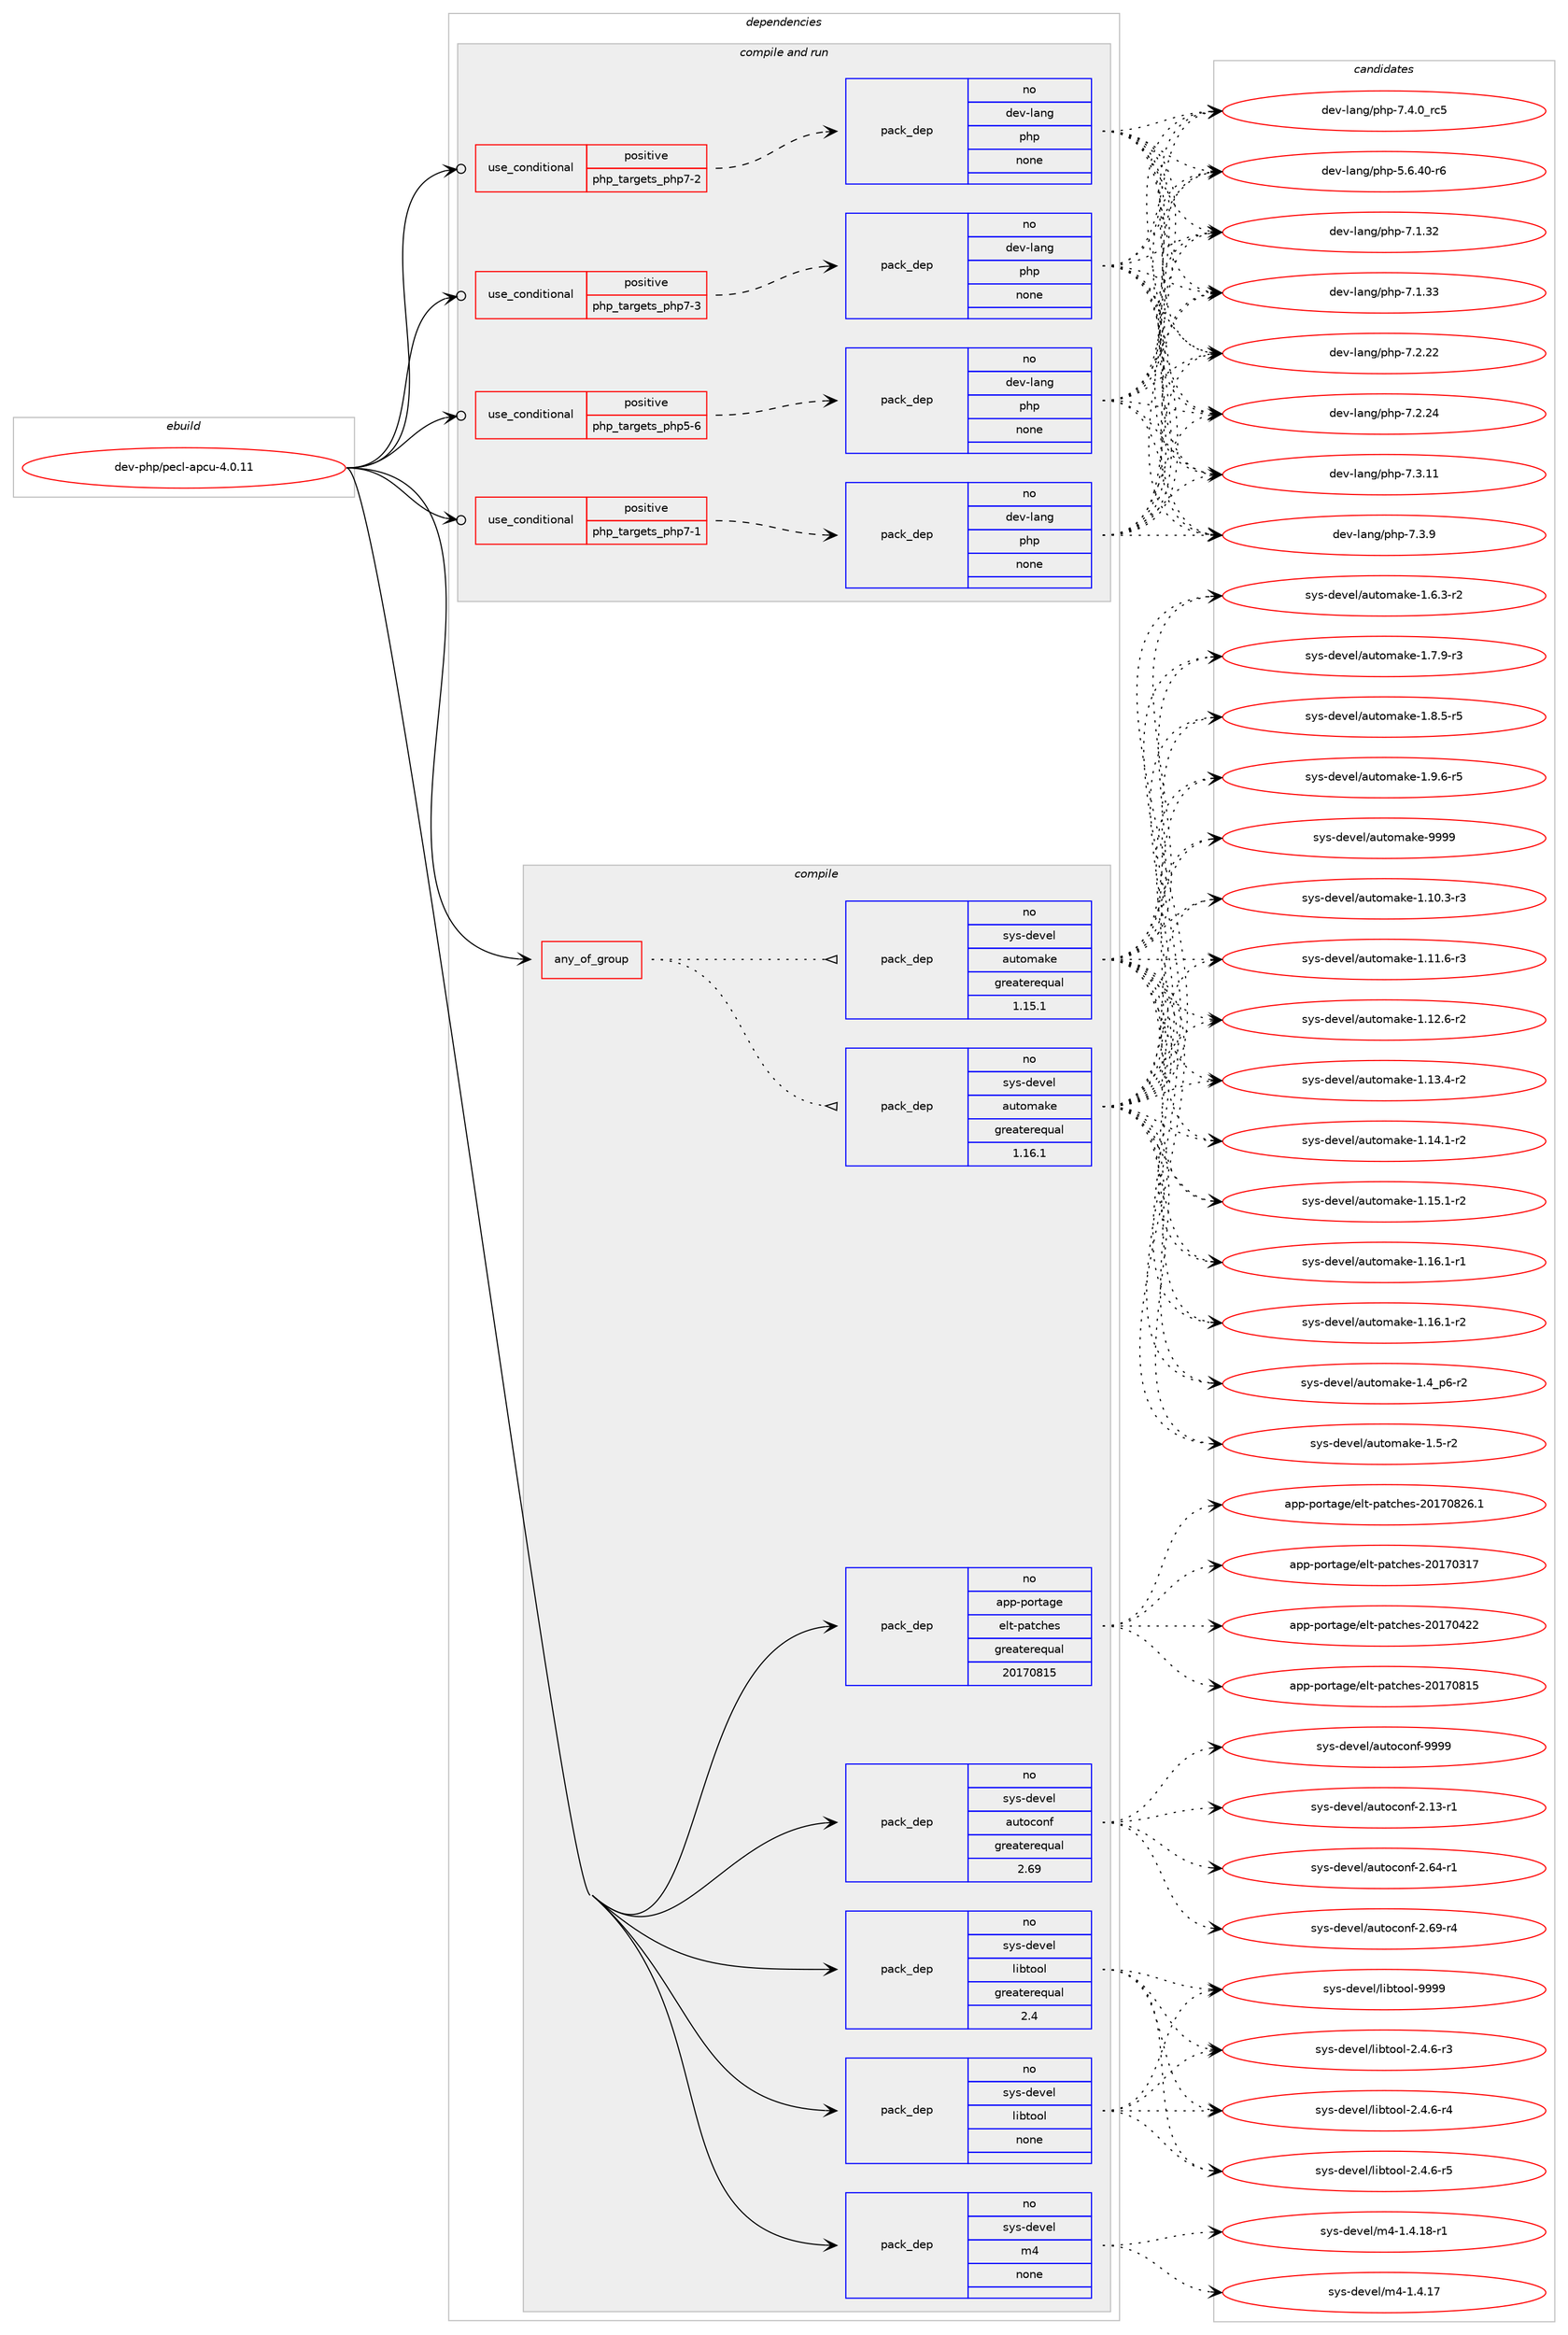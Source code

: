 digraph prolog {

# *************
# Graph options
# *************

newrank=true;
concentrate=true;
compound=true;
graph [rankdir=LR,fontname=Helvetica,fontsize=10,ranksep=1.5];#, ranksep=2.5, nodesep=0.2];
edge  [arrowhead=vee];
node  [fontname=Helvetica,fontsize=10];

# **********
# The ebuild
# **********

subgraph cluster_leftcol {
color=gray;
rank=same;
label=<<i>ebuild</i>>;
id [label="dev-php/pecl-apcu-4.0.11", color=red, width=4, href="../dev-php/pecl-apcu-4.0.11.svg"];
}

# ****************
# The dependencies
# ****************

subgraph cluster_midcol {
color=gray;
label=<<i>dependencies</i>>;
subgraph cluster_compile {
fillcolor="#eeeeee";
style=filled;
label=<<i>compile</i>>;
subgraph any11310 {
dependency589622 [label=<<TABLE BORDER="0" CELLBORDER="1" CELLSPACING="0" CELLPADDING="4"><TR><TD CELLPADDING="10">any_of_group</TD></TR></TABLE>>, shape=none, color=red];subgraph pack443162 {
dependency589623 [label=<<TABLE BORDER="0" CELLBORDER="1" CELLSPACING="0" CELLPADDING="4" WIDTH="220"><TR><TD ROWSPAN="6" CELLPADDING="30">pack_dep</TD></TR><TR><TD WIDTH="110">no</TD></TR><TR><TD>sys-devel</TD></TR><TR><TD>automake</TD></TR><TR><TD>greaterequal</TD></TR><TR><TD>1.16.1</TD></TR></TABLE>>, shape=none, color=blue];
}
dependency589622:e -> dependency589623:w [weight=20,style="dotted",arrowhead="oinv"];
subgraph pack443163 {
dependency589624 [label=<<TABLE BORDER="0" CELLBORDER="1" CELLSPACING="0" CELLPADDING="4" WIDTH="220"><TR><TD ROWSPAN="6" CELLPADDING="30">pack_dep</TD></TR><TR><TD WIDTH="110">no</TD></TR><TR><TD>sys-devel</TD></TR><TR><TD>automake</TD></TR><TR><TD>greaterequal</TD></TR><TR><TD>1.15.1</TD></TR></TABLE>>, shape=none, color=blue];
}
dependency589622:e -> dependency589624:w [weight=20,style="dotted",arrowhead="oinv"];
}
id:e -> dependency589622:w [weight=20,style="solid",arrowhead="vee"];
subgraph pack443164 {
dependency589625 [label=<<TABLE BORDER="0" CELLBORDER="1" CELLSPACING="0" CELLPADDING="4" WIDTH="220"><TR><TD ROWSPAN="6" CELLPADDING="30">pack_dep</TD></TR><TR><TD WIDTH="110">no</TD></TR><TR><TD>app-portage</TD></TR><TR><TD>elt-patches</TD></TR><TR><TD>greaterequal</TD></TR><TR><TD>20170815</TD></TR></TABLE>>, shape=none, color=blue];
}
id:e -> dependency589625:w [weight=20,style="solid",arrowhead="vee"];
subgraph pack443165 {
dependency589626 [label=<<TABLE BORDER="0" CELLBORDER="1" CELLSPACING="0" CELLPADDING="4" WIDTH="220"><TR><TD ROWSPAN="6" CELLPADDING="30">pack_dep</TD></TR><TR><TD WIDTH="110">no</TD></TR><TR><TD>sys-devel</TD></TR><TR><TD>autoconf</TD></TR><TR><TD>greaterequal</TD></TR><TR><TD>2.69</TD></TR></TABLE>>, shape=none, color=blue];
}
id:e -> dependency589626:w [weight=20,style="solid",arrowhead="vee"];
subgraph pack443166 {
dependency589627 [label=<<TABLE BORDER="0" CELLBORDER="1" CELLSPACING="0" CELLPADDING="4" WIDTH="220"><TR><TD ROWSPAN="6" CELLPADDING="30">pack_dep</TD></TR><TR><TD WIDTH="110">no</TD></TR><TR><TD>sys-devel</TD></TR><TR><TD>libtool</TD></TR><TR><TD>greaterequal</TD></TR><TR><TD>2.4</TD></TR></TABLE>>, shape=none, color=blue];
}
id:e -> dependency589627:w [weight=20,style="solid",arrowhead="vee"];
subgraph pack443167 {
dependency589628 [label=<<TABLE BORDER="0" CELLBORDER="1" CELLSPACING="0" CELLPADDING="4" WIDTH="220"><TR><TD ROWSPAN="6" CELLPADDING="30">pack_dep</TD></TR><TR><TD WIDTH="110">no</TD></TR><TR><TD>sys-devel</TD></TR><TR><TD>libtool</TD></TR><TR><TD>none</TD></TR><TR><TD></TD></TR></TABLE>>, shape=none, color=blue];
}
id:e -> dependency589628:w [weight=20,style="solid",arrowhead="vee"];
subgraph pack443168 {
dependency589629 [label=<<TABLE BORDER="0" CELLBORDER="1" CELLSPACING="0" CELLPADDING="4" WIDTH="220"><TR><TD ROWSPAN="6" CELLPADDING="30">pack_dep</TD></TR><TR><TD WIDTH="110">no</TD></TR><TR><TD>sys-devel</TD></TR><TR><TD>m4</TD></TR><TR><TD>none</TD></TR><TR><TD></TD></TR></TABLE>>, shape=none, color=blue];
}
id:e -> dependency589629:w [weight=20,style="solid",arrowhead="vee"];
}
subgraph cluster_compileandrun {
fillcolor="#eeeeee";
style=filled;
label=<<i>compile and run</i>>;
subgraph cond134785 {
dependency589630 [label=<<TABLE BORDER="0" CELLBORDER="1" CELLSPACING="0" CELLPADDING="4"><TR><TD ROWSPAN="3" CELLPADDING="10">use_conditional</TD></TR><TR><TD>positive</TD></TR><TR><TD>php_targets_php5-6</TD></TR></TABLE>>, shape=none, color=red];
subgraph pack443169 {
dependency589631 [label=<<TABLE BORDER="0" CELLBORDER="1" CELLSPACING="0" CELLPADDING="4" WIDTH="220"><TR><TD ROWSPAN="6" CELLPADDING="30">pack_dep</TD></TR><TR><TD WIDTH="110">no</TD></TR><TR><TD>dev-lang</TD></TR><TR><TD>php</TD></TR><TR><TD>none</TD></TR><TR><TD></TD></TR></TABLE>>, shape=none, color=blue];
}
dependency589630:e -> dependency589631:w [weight=20,style="dashed",arrowhead="vee"];
}
id:e -> dependency589630:w [weight=20,style="solid",arrowhead="odotvee"];
subgraph cond134786 {
dependency589632 [label=<<TABLE BORDER="0" CELLBORDER="1" CELLSPACING="0" CELLPADDING="4"><TR><TD ROWSPAN="3" CELLPADDING="10">use_conditional</TD></TR><TR><TD>positive</TD></TR><TR><TD>php_targets_php7-1</TD></TR></TABLE>>, shape=none, color=red];
subgraph pack443170 {
dependency589633 [label=<<TABLE BORDER="0" CELLBORDER="1" CELLSPACING="0" CELLPADDING="4" WIDTH="220"><TR><TD ROWSPAN="6" CELLPADDING="30">pack_dep</TD></TR><TR><TD WIDTH="110">no</TD></TR><TR><TD>dev-lang</TD></TR><TR><TD>php</TD></TR><TR><TD>none</TD></TR><TR><TD></TD></TR></TABLE>>, shape=none, color=blue];
}
dependency589632:e -> dependency589633:w [weight=20,style="dashed",arrowhead="vee"];
}
id:e -> dependency589632:w [weight=20,style="solid",arrowhead="odotvee"];
subgraph cond134787 {
dependency589634 [label=<<TABLE BORDER="0" CELLBORDER="1" CELLSPACING="0" CELLPADDING="4"><TR><TD ROWSPAN="3" CELLPADDING="10">use_conditional</TD></TR><TR><TD>positive</TD></TR><TR><TD>php_targets_php7-2</TD></TR></TABLE>>, shape=none, color=red];
subgraph pack443171 {
dependency589635 [label=<<TABLE BORDER="0" CELLBORDER="1" CELLSPACING="0" CELLPADDING="4" WIDTH="220"><TR><TD ROWSPAN="6" CELLPADDING="30">pack_dep</TD></TR><TR><TD WIDTH="110">no</TD></TR><TR><TD>dev-lang</TD></TR><TR><TD>php</TD></TR><TR><TD>none</TD></TR><TR><TD></TD></TR></TABLE>>, shape=none, color=blue];
}
dependency589634:e -> dependency589635:w [weight=20,style="dashed",arrowhead="vee"];
}
id:e -> dependency589634:w [weight=20,style="solid",arrowhead="odotvee"];
subgraph cond134788 {
dependency589636 [label=<<TABLE BORDER="0" CELLBORDER="1" CELLSPACING="0" CELLPADDING="4"><TR><TD ROWSPAN="3" CELLPADDING="10">use_conditional</TD></TR><TR><TD>positive</TD></TR><TR><TD>php_targets_php7-3</TD></TR></TABLE>>, shape=none, color=red];
subgraph pack443172 {
dependency589637 [label=<<TABLE BORDER="0" CELLBORDER="1" CELLSPACING="0" CELLPADDING="4" WIDTH="220"><TR><TD ROWSPAN="6" CELLPADDING="30">pack_dep</TD></TR><TR><TD WIDTH="110">no</TD></TR><TR><TD>dev-lang</TD></TR><TR><TD>php</TD></TR><TR><TD>none</TD></TR><TR><TD></TD></TR></TABLE>>, shape=none, color=blue];
}
dependency589636:e -> dependency589637:w [weight=20,style="dashed",arrowhead="vee"];
}
id:e -> dependency589636:w [weight=20,style="solid",arrowhead="odotvee"];
}
subgraph cluster_run {
fillcolor="#eeeeee";
style=filled;
label=<<i>run</i>>;
}
}

# **************
# The candidates
# **************

subgraph cluster_choices {
rank=same;
color=gray;
label=<<i>candidates</i>>;

subgraph choice443162 {
color=black;
nodesep=1;
choice11512111545100101118101108479711711611110997107101454946494846514511451 [label="sys-devel/automake-1.10.3-r3", color=red, width=4,href="../sys-devel/automake-1.10.3-r3.svg"];
choice11512111545100101118101108479711711611110997107101454946494946544511451 [label="sys-devel/automake-1.11.6-r3", color=red, width=4,href="../sys-devel/automake-1.11.6-r3.svg"];
choice11512111545100101118101108479711711611110997107101454946495046544511450 [label="sys-devel/automake-1.12.6-r2", color=red, width=4,href="../sys-devel/automake-1.12.6-r2.svg"];
choice11512111545100101118101108479711711611110997107101454946495146524511450 [label="sys-devel/automake-1.13.4-r2", color=red, width=4,href="../sys-devel/automake-1.13.4-r2.svg"];
choice11512111545100101118101108479711711611110997107101454946495246494511450 [label="sys-devel/automake-1.14.1-r2", color=red, width=4,href="../sys-devel/automake-1.14.1-r2.svg"];
choice11512111545100101118101108479711711611110997107101454946495346494511450 [label="sys-devel/automake-1.15.1-r2", color=red, width=4,href="../sys-devel/automake-1.15.1-r2.svg"];
choice11512111545100101118101108479711711611110997107101454946495446494511449 [label="sys-devel/automake-1.16.1-r1", color=red, width=4,href="../sys-devel/automake-1.16.1-r1.svg"];
choice11512111545100101118101108479711711611110997107101454946495446494511450 [label="sys-devel/automake-1.16.1-r2", color=red, width=4,href="../sys-devel/automake-1.16.1-r2.svg"];
choice115121115451001011181011084797117116111109971071014549465295112544511450 [label="sys-devel/automake-1.4_p6-r2", color=red, width=4,href="../sys-devel/automake-1.4_p6-r2.svg"];
choice11512111545100101118101108479711711611110997107101454946534511450 [label="sys-devel/automake-1.5-r2", color=red, width=4,href="../sys-devel/automake-1.5-r2.svg"];
choice115121115451001011181011084797117116111109971071014549465446514511450 [label="sys-devel/automake-1.6.3-r2", color=red, width=4,href="../sys-devel/automake-1.6.3-r2.svg"];
choice115121115451001011181011084797117116111109971071014549465546574511451 [label="sys-devel/automake-1.7.9-r3", color=red, width=4,href="../sys-devel/automake-1.7.9-r3.svg"];
choice115121115451001011181011084797117116111109971071014549465646534511453 [label="sys-devel/automake-1.8.5-r5", color=red, width=4,href="../sys-devel/automake-1.8.5-r5.svg"];
choice115121115451001011181011084797117116111109971071014549465746544511453 [label="sys-devel/automake-1.9.6-r5", color=red, width=4,href="../sys-devel/automake-1.9.6-r5.svg"];
choice115121115451001011181011084797117116111109971071014557575757 [label="sys-devel/automake-9999", color=red, width=4,href="../sys-devel/automake-9999.svg"];
dependency589623:e -> choice11512111545100101118101108479711711611110997107101454946494846514511451:w [style=dotted,weight="100"];
dependency589623:e -> choice11512111545100101118101108479711711611110997107101454946494946544511451:w [style=dotted,weight="100"];
dependency589623:e -> choice11512111545100101118101108479711711611110997107101454946495046544511450:w [style=dotted,weight="100"];
dependency589623:e -> choice11512111545100101118101108479711711611110997107101454946495146524511450:w [style=dotted,weight="100"];
dependency589623:e -> choice11512111545100101118101108479711711611110997107101454946495246494511450:w [style=dotted,weight="100"];
dependency589623:e -> choice11512111545100101118101108479711711611110997107101454946495346494511450:w [style=dotted,weight="100"];
dependency589623:e -> choice11512111545100101118101108479711711611110997107101454946495446494511449:w [style=dotted,weight="100"];
dependency589623:e -> choice11512111545100101118101108479711711611110997107101454946495446494511450:w [style=dotted,weight="100"];
dependency589623:e -> choice115121115451001011181011084797117116111109971071014549465295112544511450:w [style=dotted,weight="100"];
dependency589623:e -> choice11512111545100101118101108479711711611110997107101454946534511450:w [style=dotted,weight="100"];
dependency589623:e -> choice115121115451001011181011084797117116111109971071014549465446514511450:w [style=dotted,weight="100"];
dependency589623:e -> choice115121115451001011181011084797117116111109971071014549465546574511451:w [style=dotted,weight="100"];
dependency589623:e -> choice115121115451001011181011084797117116111109971071014549465646534511453:w [style=dotted,weight="100"];
dependency589623:e -> choice115121115451001011181011084797117116111109971071014549465746544511453:w [style=dotted,weight="100"];
dependency589623:e -> choice115121115451001011181011084797117116111109971071014557575757:w [style=dotted,weight="100"];
}
subgraph choice443163 {
color=black;
nodesep=1;
choice11512111545100101118101108479711711611110997107101454946494846514511451 [label="sys-devel/automake-1.10.3-r3", color=red, width=4,href="../sys-devel/automake-1.10.3-r3.svg"];
choice11512111545100101118101108479711711611110997107101454946494946544511451 [label="sys-devel/automake-1.11.6-r3", color=red, width=4,href="../sys-devel/automake-1.11.6-r3.svg"];
choice11512111545100101118101108479711711611110997107101454946495046544511450 [label="sys-devel/automake-1.12.6-r2", color=red, width=4,href="../sys-devel/automake-1.12.6-r2.svg"];
choice11512111545100101118101108479711711611110997107101454946495146524511450 [label="sys-devel/automake-1.13.4-r2", color=red, width=4,href="../sys-devel/automake-1.13.4-r2.svg"];
choice11512111545100101118101108479711711611110997107101454946495246494511450 [label="sys-devel/automake-1.14.1-r2", color=red, width=4,href="../sys-devel/automake-1.14.1-r2.svg"];
choice11512111545100101118101108479711711611110997107101454946495346494511450 [label="sys-devel/automake-1.15.1-r2", color=red, width=4,href="../sys-devel/automake-1.15.1-r2.svg"];
choice11512111545100101118101108479711711611110997107101454946495446494511449 [label="sys-devel/automake-1.16.1-r1", color=red, width=4,href="../sys-devel/automake-1.16.1-r1.svg"];
choice11512111545100101118101108479711711611110997107101454946495446494511450 [label="sys-devel/automake-1.16.1-r2", color=red, width=4,href="../sys-devel/automake-1.16.1-r2.svg"];
choice115121115451001011181011084797117116111109971071014549465295112544511450 [label="sys-devel/automake-1.4_p6-r2", color=red, width=4,href="../sys-devel/automake-1.4_p6-r2.svg"];
choice11512111545100101118101108479711711611110997107101454946534511450 [label="sys-devel/automake-1.5-r2", color=red, width=4,href="../sys-devel/automake-1.5-r2.svg"];
choice115121115451001011181011084797117116111109971071014549465446514511450 [label="sys-devel/automake-1.6.3-r2", color=red, width=4,href="../sys-devel/automake-1.6.3-r2.svg"];
choice115121115451001011181011084797117116111109971071014549465546574511451 [label="sys-devel/automake-1.7.9-r3", color=red, width=4,href="../sys-devel/automake-1.7.9-r3.svg"];
choice115121115451001011181011084797117116111109971071014549465646534511453 [label="sys-devel/automake-1.8.5-r5", color=red, width=4,href="../sys-devel/automake-1.8.5-r5.svg"];
choice115121115451001011181011084797117116111109971071014549465746544511453 [label="sys-devel/automake-1.9.6-r5", color=red, width=4,href="../sys-devel/automake-1.9.6-r5.svg"];
choice115121115451001011181011084797117116111109971071014557575757 [label="sys-devel/automake-9999", color=red, width=4,href="../sys-devel/automake-9999.svg"];
dependency589624:e -> choice11512111545100101118101108479711711611110997107101454946494846514511451:w [style=dotted,weight="100"];
dependency589624:e -> choice11512111545100101118101108479711711611110997107101454946494946544511451:w [style=dotted,weight="100"];
dependency589624:e -> choice11512111545100101118101108479711711611110997107101454946495046544511450:w [style=dotted,weight="100"];
dependency589624:e -> choice11512111545100101118101108479711711611110997107101454946495146524511450:w [style=dotted,weight="100"];
dependency589624:e -> choice11512111545100101118101108479711711611110997107101454946495246494511450:w [style=dotted,weight="100"];
dependency589624:e -> choice11512111545100101118101108479711711611110997107101454946495346494511450:w [style=dotted,weight="100"];
dependency589624:e -> choice11512111545100101118101108479711711611110997107101454946495446494511449:w [style=dotted,weight="100"];
dependency589624:e -> choice11512111545100101118101108479711711611110997107101454946495446494511450:w [style=dotted,weight="100"];
dependency589624:e -> choice115121115451001011181011084797117116111109971071014549465295112544511450:w [style=dotted,weight="100"];
dependency589624:e -> choice11512111545100101118101108479711711611110997107101454946534511450:w [style=dotted,weight="100"];
dependency589624:e -> choice115121115451001011181011084797117116111109971071014549465446514511450:w [style=dotted,weight="100"];
dependency589624:e -> choice115121115451001011181011084797117116111109971071014549465546574511451:w [style=dotted,weight="100"];
dependency589624:e -> choice115121115451001011181011084797117116111109971071014549465646534511453:w [style=dotted,weight="100"];
dependency589624:e -> choice115121115451001011181011084797117116111109971071014549465746544511453:w [style=dotted,weight="100"];
dependency589624:e -> choice115121115451001011181011084797117116111109971071014557575757:w [style=dotted,weight="100"];
}
subgraph choice443164 {
color=black;
nodesep=1;
choice97112112451121111141169710310147101108116451129711699104101115455048495548514955 [label="app-portage/elt-patches-20170317", color=red, width=4,href="../app-portage/elt-patches-20170317.svg"];
choice97112112451121111141169710310147101108116451129711699104101115455048495548525050 [label="app-portage/elt-patches-20170422", color=red, width=4,href="../app-portage/elt-patches-20170422.svg"];
choice97112112451121111141169710310147101108116451129711699104101115455048495548564953 [label="app-portage/elt-patches-20170815", color=red, width=4,href="../app-portage/elt-patches-20170815.svg"];
choice971121124511211111411697103101471011081164511297116991041011154550484955485650544649 [label="app-portage/elt-patches-20170826.1", color=red, width=4,href="../app-portage/elt-patches-20170826.1.svg"];
dependency589625:e -> choice97112112451121111141169710310147101108116451129711699104101115455048495548514955:w [style=dotted,weight="100"];
dependency589625:e -> choice97112112451121111141169710310147101108116451129711699104101115455048495548525050:w [style=dotted,weight="100"];
dependency589625:e -> choice97112112451121111141169710310147101108116451129711699104101115455048495548564953:w [style=dotted,weight="100"];
dependency589625:e -> choice971121124511211111411697103101471011081164511297116991041011154550484955485650544649:w [style=dotted,weight="100"];
}
subgraph choice443165 {
color=black;
nodesep=1;
choice1151211154510010111810110847971171161119911111010245504649514511449 [label="sys-devel/autoconf-2.13-r1", color=red, width=4,href="../sys-devel/autoconf-2.13-r1.svg"];
choice1151211154510010111810110847971171161119911111010245504654524511449 [label="sys-devel/autoconf-2.64-r1", color=red, width=4,href="../sys-devel/autoconf-2.64-r1.svg"];
choice1151211154510010111810110847971171161119911111010245504654574511452 [label="sys-devel/autoconf-2.69-r4", color=red, width=4,href="../sys-devel/autoconf-2.69-r4.svg"];
choice115121115451001011181011084797117116111991111101024557575757 [label="sys-devel/autoconf-9999", color=red, width=4,href="../sys-devel/autoconf-9999.svg"];
dependency589626:e -> choice1151211154510010111810110847971171161119911111010245504649514511449:w [style=dotted,weight="100"];
dependency589626:e -> choice1151211154510010111810110847971171161119911111010245504654524511449:w [style=dotted,weight="100"];
dependency589626:e -> choice1151211154510010111810110847971171161119911111010245504654574511452:w [style=dotted,weight="100"];
dependency589626:e -> choice115121115451001011181011084797117116111991111101024557575757:w [style=dotted,weight="100"];
}
subgraph choice443166 {
color=black;
nodesep=1;
choice1151211154510010111810110847108105981161111111084550465246544511451 [label="sys-devel/libtool-2.4.6-r3", color=red, width=4,href="../sys-devel/libtool-2.4.6-r3.svg"];
choice1151211154510010111810110847108105981161111111084550465246544511452 [label="sys-devel/libtool-2.4.6-r4", color=red, width=4,href="../sys-devel/libtool-2.4.6-r4.svg"];
choice1151211154510010111810110847108105981161111111084550465246544511453 [label="sys-devel/libtool-2.4.6-r5", color=red, width=4,href="../sys-devel/libtool-2.4.6-r5.svg"];
choice1151211154510010111810110847108105981161111111084557575757 [label="sys-devel/libtool-9999", color=red, width=4,href="../sys-devel/libtool-9999.svg"];
dependency589627:e -> choice1151211154510010111810110847108105981161111111084550465246544511451:w [style=dotted,weight="100"];
dependency589627:e -> choice1151211154510010111810110847108105981161111111084550465246544511452:w [style=dotted,weight="100"];
dependency589627:e -> choice1151211154510010111810110847108105981161111111084550465246544511453:w [style=dotted,weight="100"];
dependency589627:e -> choice1151211154510010111810110847108105981161111111084557575757:w [style=dotted,weight="100"];
}
subgraph choice443167 {
color=black;
nodesep=1;
choice1151211154510010111810110847108105981161111111084550465246544511451 [label="sys-devel/libtool-2.4.6-r3", color=red, width=4,href="../sys-devel/libtool-2.4.6-r3.svg"];
choice1151211154510010111810110847108105981161111111084550465246544511452 [label="sys-devel/libtool-2.4.6-r4", color=red, width=4,href="../sys-devel/libtool-2.4.6-r4.svg"];
choice1151211154510010111810110847108105981161111111084550465246544511453 [label="sys-devel/libtool-2.4.6-r5", color=red, width=4,href="../sys-devel/libtool-2.4.6-r5.svg"];
choice1151211154510010111810110847108105981161111111084557575757 [label="sys-devel/libtool-9999", color=red, width=4,href="../sys-devel/libtool-9999.svg"];
dependency589628:e -> choice1151211154510010111810110847108105981161111111084550465246544511451:w [style=dotted,weight="100"];
dependency589628:e -> choice1151211154510010111810110847108105981161111111084550465246544511452:w [style=dotted,weight="100"];
dependency589628:e -> choice1151211154510010111810110847108105981161111111084550465246544511453:w [style=dotted,weight="100"];
dependency589628:e -> choice1151211154510010111810110847108105981161111111084557575757:w [style=dotted,weight="100"];
}
subgraph choice443168 {
color=black;
nodesep=1;
choice11512111545100101118101108471095245494652464955 [label="sys-devel/m4-1.4.17", color=red, width=4,href="../sys-devel/m4-1.4.17.svg"];
choice115121115451001011181011084710952454946524649564511449 [label="sys-devel/m4-1.4.18-r1", color=red, width=4,href="../sys-devel/m4-1.4.18-r1.svg"];
dependency589629:e -> choice11512111545100101118101108471095245494652464955:w [style=dotted,weight="100"];
dependency589629:e -> choice115121115451001011181011084710952454946524649564511449:w [style=dotted,weight="100"];
}
subgraph choice443169 {
color=black;
nodesep=1;
choice100101118451089711010347112104112455346544652484511454 [label="dev-lang/php-5.6.40-r6", color=red, width=4,href="../dev-lang/php-5.6.40-r6.svg"];
choice10010111845108971101034711210411245554649465150 [label="dev-lang/php-7.1.32", color=red, width=4,href="../dev-lang/php-7.1.32.svg"];
choice10010111845108971101034711210411245554649465151 [label="dev-lang/php-7.1.33", color=red, width=4,href="../dev-lang/php-7.1.33.svg"];
choice10010111845108971101034711210411245554650465050 [label="dev-lang/php-7.2.22", color=red, width=4,href="../dev-lang/php-7.2.22.svg"];
choice10010111845108971101034711210411245554650465052 [label="dev-lang/php-7.2.24", color=red, width=4,href="../dev-lang/php-7.2.24.svg"];
choice10010111845108971101034711210411245554651464949 [label="dev-lang/php-7.3.11", color=red, width=4,href="../dev-lang/php-7.3.11.svg"];
choice100101118451089711010347112104112455546514657 [label="dev-lang/php-7.3.9", color=red, width=4,href="../dev-lang/php-7.3.9.svg"];
choice100101118451089711010347112104112455546524648951149953 [label="dev-lang/php-7.4.0_rc5", color=red, width=4,href="../dev-lang/php-7.4.0_rc5.svg"];
dependency589631:e -> choice100101118451089711010347112104112455346544652484511454:w [style=dotted,weight="100"];
dependency589631:e -> choice10010111845108971101034711210411245554649465150:w [style=dotted,weight="100"];
dependency589631:e -> choice10010111845108971101034711210411245554649465151:w [style=dotted,weight="100"];
dependency589631:e -> choice10010111845108971101034711210411245554650465050:w [style=dotted,weight="100"];
dependency589631:e -> choice10010111845108971101034711210411245554650465052:w [style=dotted,weight="100"];
dependency589631:e -> choice10010111845108971101034711210411245554651464949:w [style=dotted,weight="100"];
dependency589631:e -> choice100101118451089711010347112104112455546514657:w [style=dotted,weight="100"];
dependency589631:e -> choice100101118451089711010347112104112455546524648951149953:w [style=dotted,weight="100"];
}
subgraph choice443170 {
color=black;
nodesep=1;
choice100101118451089711010347112104112455346544652484511454 [label="dev-lang/php-5.6.40-r6", color=red, width=4,href="../dev-lang/php-5.6.40-r6.svg"];
choice10010111845108971101034711210411245554649465150 [label="dev-lang/php-7.1.32", color=red, width=4,href="../dev-lang/php-7.1.32.svg"];
choice10010111845108971101034711210411245554649465151 [label="dev-lang/php-7.1.33", color=red, width=4,href="../dev-lang/php-7.1.33.svg"];
choice10010111845108971101034711210411245554650465050 [label="dev-lang/php-7.2.22", color=red, width=4,href="../dev-lang/php-7.2.22.svg"];
choice10010111845108971101034711210411245554650465052 [label="dev-lang/php-7.2.24", color=red, width=4,href="../dev-lang/php-7.2.24.svg"];
choice10010111845108971101034711210411245554651464949 [label="dev-lang/php-7.3.11", color=red, width=4,href="../dev-lang/php-7.3.11.svg"];
choice100101118451089711010347112104112455546514657 [label="dev-lang/php-7.3.9", color=red, width=4,href="../dev-lang/php-7.3.9.svg"];
choice100101118451089711010347112104112455546524648951149953 [label="dev-lang/php-7.4.0_rc5", color=red, width=4,href="../dev-lang/php-7.4.0_rc5.svg"];
dependency589633:e -> choice100101118451089711010347112104112455346544652484511454:w [style=dotted,weight="100"];
dependency589633:e -> choice10010111845108971101034711210411245554649465150:w [style=dotted,weight="100"];
dependency589633:e -> choice10010111845108971101034711210411245554649465151:w [style=dotted,weight="100"];
dependency589633:e -> choice10010111845108971101034711210411245554650465050:w [style=dotted,weight="100"];
dependency589633:e -> choice10010111845108971101034711210411245554650465052:w [style=dotted,weight="100"];
dependency589633:e -> choice10010111845108971101034711210411245554651464949:w [style=dotted,weight="100"];
dependency589633:e -> choice100101118451089711010347112104112455546514657:w [style=dotted,weight="100"];
dependency589633:e -> choice100101118451089711010347112104112455546524648951149953:w [style=dotted,weight="100"];
}
subgraph choice443171 {
color=black;
nodesep=1;
choice100101118451089711010347112104112455346544652484511454 [label="dev-lang/php-5.6.40-r6", color=red, width=4,href="../dev-lang/php-5.6.40-r6.svg"];
choice10010111845108971101034711210411245554649465150 [label="dev-lang/php-7.1.32", color=red, width=4,href="../dev-lang/php-7.1.32.svg"];
choice10010111845108971101034711210411245554649465151 [label="dev-lang/php-7.1.33", color=red, width=4,href="../dev-lang/php-7.1.33.svg"];
choice10010111845108971101034711210411245554650465050 [label="dev-lang/php-7.2.22", color=red, width=4,href="../dev-lang/php-7.2.22.svg"];
choice10010111845108971101034711210411245554650465052 [label="dev-lang/php-7.2.24", color=red, width=4,href="../dev-lang/php-7.2.24.svg"];
choice10010111845108971101034711210411245554651464949 [label="dev-lang/php-7.3.11", color=red, width=4,href="../dev-lang/php-7.3.11.svg"];
choice100101118451089711010347112104112455546514657 [label="dev-lang/php-7.3.9", color=red, width=4,href="../dev-lang/php-7.3.9.svg"];
choice100101118451089711010347112104112455546524648951149953 [label="dev-lang/php-7.4.0_rc5", color=red, width=4,href="../dev-lang/php-7.4.0_rc5.svg"];
dependency589635:e -> choice100101118451089711010347112104112455346544652484511454:w [style=dotted,weight="100"];
dependency589635:e -> choice10010111845108971101034711210411245554649465150:w [style=dotted,weight="100"];
dependency589635:e -> choice10010111845108971101034711210411245554649465151:w [style=dotted,weight="100"];
dependency589635:e -> choice10010111845108971101034711210411245554650465050:w [style=dotted,weight="100"];
dependency589635:e -> choice10010111845108971101034711210411245554650465052:w [style=dotted,weight="100"];
dependency589635:e -> choice10010111845108971101034711210411245554651464949:w [style=dotted,weight="100"];
dependency589635:e -> choice100101118451089711010347112104112455546514657:w [style=dotted,weight="100"];
dependency589635:e -> choice100101118451089711010347112104112455546524648951149953:w [style=dotted,weight="100"];
}
subgraph choice443172 {
color=black;
nodesep=1;
choice100101118451089711010347112104112455346544652484511454 [label="dev-lang/php-5.6.40-r6", color=red, width=4,href="../dev-lang/php-5.6.40-r6.svg"];
choice10010111845108971101034711210411245554649465150 [label="dev-lang/php-7.1.32", color=red, width=4,href="../dev-lang/php-7.1.32.svg"];
choice10010111845108971101034711210411245554649465151 [label="dev-lang/php-7.1.33", color=red, width=4,href="../dev-lang/php-7.1.33.svg"];
choice10010111845108971101034711210411245554650465050 [label="dev-lang/php-7.2.22", color=red, width=4,href="../dev-lang/php-7.2.22.svg"];
choice10010111845108971101034711210411245554650465052 [label="dev-lang/php-7.2.24", color=red, width=4,href="../dev-lang/php-7.2.24.svg"];
choice10010111845108971101034711210411245554651464949 [label="dev-lang/php-7.3.11", color=red, width=4,href="../dev-lang/php-7.3.11.svg"];
choice100101118451089711010347112104112455546514657 [label="dev-lang/php-7.3.9", color=red, width=4,href="../dev-lang/php-7.3.9.svg"];
choice100101118451089711010347112104112455546524648951149953 [label="dev-lang/php-7.4.0_rc5", color=red, width=4,href="../dev-lang/php-7.4.0_rc5.svg"];
dependency589637:e -> choice100101118451089711010347112104112455346544652484511454:w [style=dotted,weight="100"];
dependency589637:e -> choice10010111845108971101034711210411245554649465150:w [style=dotted,weight="100"];
dependency589637:e -> choice10010111845108971101034711210411245554649465151:w [style=dotted,weight="100"];
dependency589637:e -> choice10010111845108971101034711210411245554650465050:w [style=dotted,weight="100"];
dependency589637:e -> choice10010111845108971101034711210411245554650465052:w [style=dotted,weight="100"];
dependency589637:e -> choice10010111845108971101034711210411245554651464949:w [style=dotted,weight="100"];
dependency589637:e -> choice100101118451089711010347112104112455546514657:w [style=dotted,weight="100"];
dependency589637:e -> choice100101118451089711010347112104112455546524648951149953:w [style=dotted,weight="100"];
}
}

}
